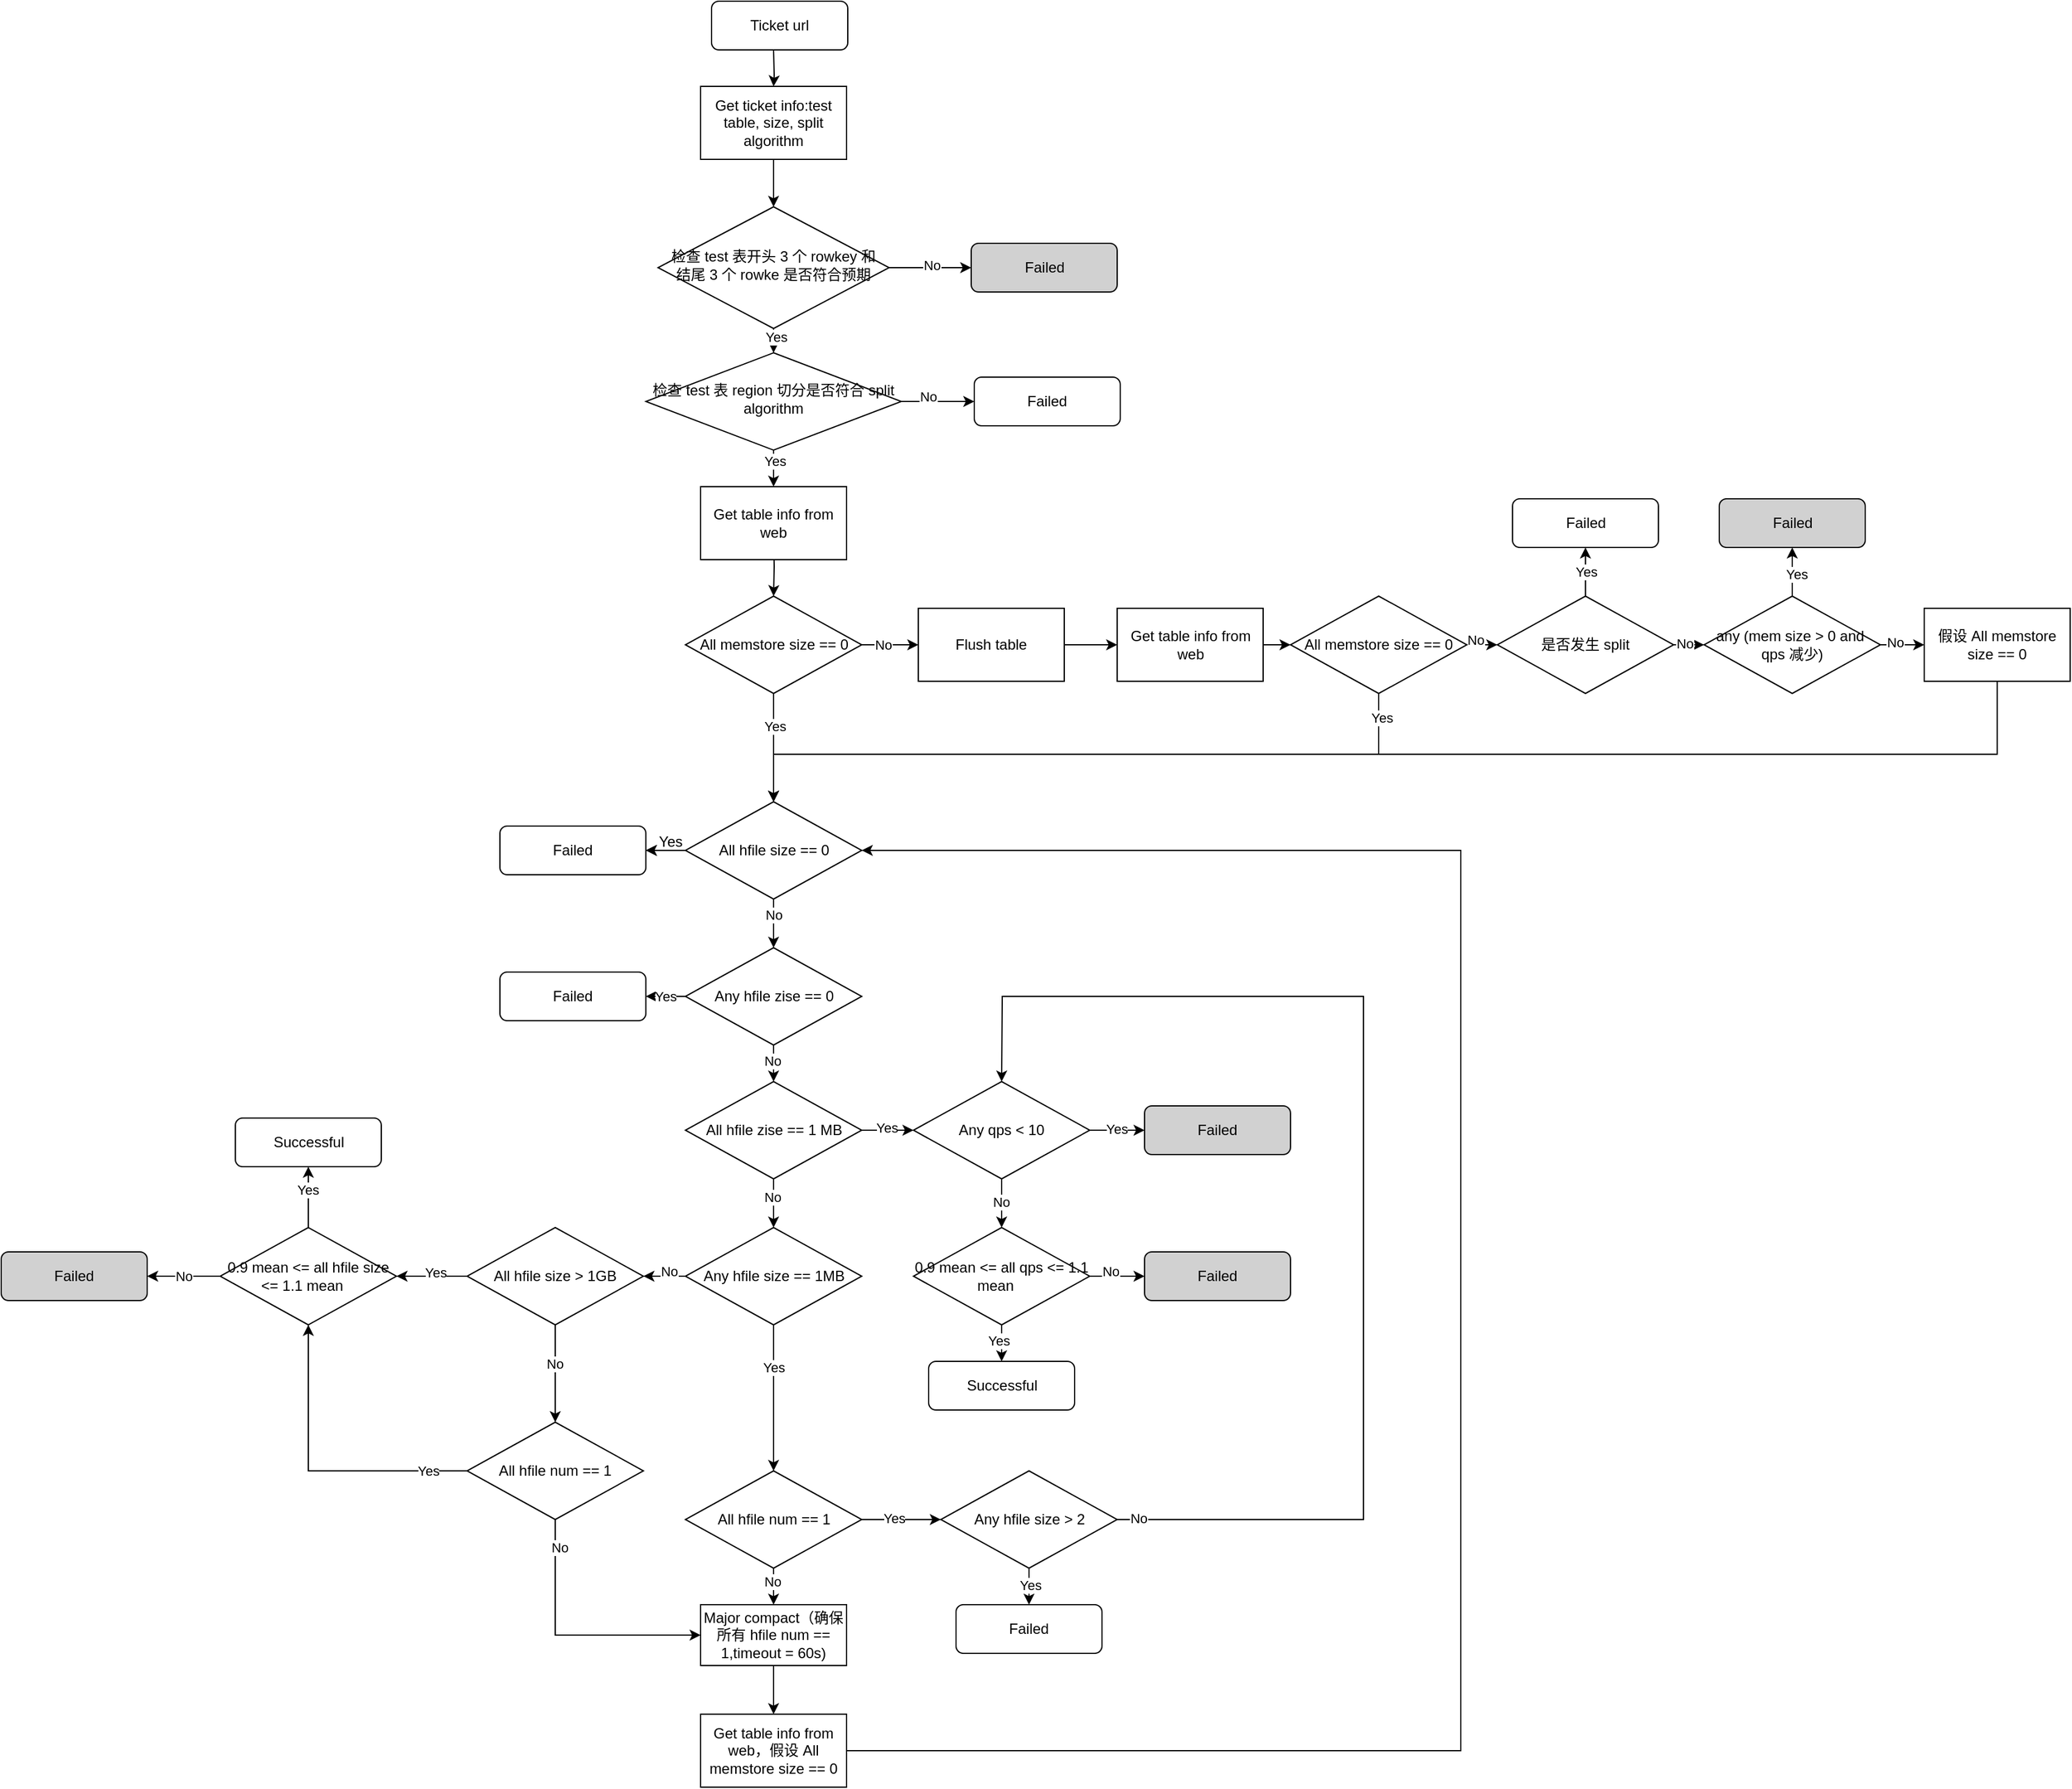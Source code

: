<mxfile version="24.2.1" type="github">
  <diagram id="C5RBs43oDa-KdzZeNtuy" name="Page-1">
    <mxGraphModel dx="2261" dy="820" grid="1" gridSize="10" guides="1" tooltips="1" connect="1" arrows="1" fold="1" page="1" pageScale="1" pageWidth="827" pageHeight="1169" math="0" shadow="0">
      <root>
        <mxCell id="WIyWlLk6GJQsqaUBKTNV-0" />
        <mxCell id="WIyWlLk6GJQsqaUBKTNV-1" parent="WIyWlLk6GJQsqaUBKTNV-0" />
        <mxCell id="_a7eJS6Mzry5bON17dkB-85" value="" style="edgeStyle=orthogonalEdgeStyle;rounded=0;orthogonalLoop=1;jettySize=auto;html=1;" parent="WIyWlLk6GJQsqaUBKTNV-1" target="_a7eJS6Mzry5bON17dkB-78" edge="1">
          <mxGeometry relative="1" as="geometry">
            <mxPoint x="235" y="41" as="sourcePoint" />
          </mxGeometry>
        </mxCell>
        <mxCell id="WIyWlLk6GJQsqaUBKTNV-3" value="Ticket url" style="rounded=1;whiteSpace=wrap;html=1;fontSize=12;glass=0;strokeWidth=1;shadow=0;" parent="WIyWlLk6GJQsqaUBKTNV-1" vertex="1">
          <mxGeometry x="184" y="1" width="112" height="40" as="geometry" />
        </mxCell>
        <mxCell id="_a7eJS6Mzry5bON17dkB-87" value="" style="edgeStyle=orthogonalEdgeStyle;rounded=0;orthogonalLoop=1;jettySize=auto;html=1;" parent="WIyWlLk6GJQsqaUBKTNV-1" source="WIyWlLk6GJQsqaUBKTNV-6" target="WIyWlLk6GJQsqaUBKTNV-7" edge="1">
          <mxGeometry relative="1" as="geometry" />
        </mxCell>
        <mxCell id="_a7eJS6Mzry5bON17dkB-88" value="No" style="edgeLabel;html=1;align=center;verticalAlign=middle;resizable=0;points=[];" parent="_a7eJS6Mzry5bON17dkB-87" vertex="1" connectable="0">
          <mxGeometry x="0.037" y="2" relative="1" as="geometry">
            <mxPoint as="offset" />
          </mxGeometry>
        </mxCell>
        <mxCell id="_a7eJS6Mzry5bON17dkB-92" value="" style="edgeStyle=orthogonalEdgeStyle;rounded=0;orthogonalLoop=1;jettySize=auto;html=1;" parent="WIyWlLk6GJQsqaUBKTNV-1" source="WIyWlLk6GJQsqaUBKTNV-6" target="WIyWlLk6GJQsqaUBKTNV-10" edge="1">
          <mxGeometry relative="1" as="geometry" />
        </mxCell>
        <mxCell id="_a7eJS6Mzry5bON17dkB-93" value="Yes" style="edgeLabel;html=1;align=center;verticalAlign=middle;resizable=0;points=[];" parent="_a7eJS6Mzry5bON17dkB-92" vertex="1" connectable="0">
          <mxGeometry x="0.55" y="2" relative="1" as="geometry">
            <mxPoint as="offset" />
          </mxGeometry>
        </mxCell>
        <mxCell id="WIyWlLk6GJQsqaUBKTNV-6" value="检查 test 表开头 3 个 rowkey 和结尾 3 个 rowke 是否符合预期" style="rhombus;whiteSpace=wrap;html=1;shadow=0;fontFamily=Helvetica;fontSize=12;align=center;strokeWidth=1;spacing=6;spacingTop=-4;" parent="WIyWlLk6GJQsqaUBKTNV-1" vertex="1">
          <mxGeometry x="140" y="170" width="190" height="100" as="geometry" />
        </mxCell>
        <mxCell id="WIyWlLk6GJQsqaUBKTNV-7" value="Failed" style="rounded=1;whiteSpace=wrap;html=1;fontSize=12;glass=0;strokeWidth=1;shadow=0;fillColor=#D1D1D1;" parent="WIyWlLk6GJQsqaUBKTNV-1" vertex="1">
          <mxGeometry x="397.5" y="200" width="120" height="40" as="geometry" />
        </mxCell>
        <mxCell id="_a7eJS6Mzry5bON17dkB-82" value="" style="edgeStyle=orthogonalEdgeStyle;rounded=0;orthogonalLoop=1;jettySize=auto;html=1;" parent="WIyWlLk6GJQsqaUBKTNV-1" source="WIyWlLk6GJQsqaUBKTNV-10" target="_a7eJS6Mzry5bON17dkB-79" edge="1">
          <mxGeometry relative="1" as="geometry" />
        </mxCell>
        <mxCell id="_a7eJS6Mzry5bON17dkB-83" value="Yes" style="edgeLabel;html=1;align=center;verticalAlign=middle;resizable=0;points=[];" parent="_a7eJS6Mzry5bON17dkB-82" vertex="1" connectable="0">
          <mxGeometry x="-0.66" y="1" relative="1" as="geometry">
            <mxPoint as="offset" />
          </mxGeometry>
        </mxCell>
        <mxCell id="_a7eJS6Mzry5bON17dkB-89" value="" style="edgeStyle=orthogonalEdgeStyle;rounded=0;orthogonalLoop=1;jettySize=auto;html=1;" parent="WIyWlLk6GJQsqaUBKTNV-1" source="WIyWlLk6GJQsqaUBKTNV-10" target="WIyWlLk6GJQsqaUBKTNV-12" edge="1">
          <mxGeometry relative="1" as="geometry" />
        </mxCell>
        <mxCell id="_a7eJS6Mzry5bON17dkB-90" value="No" style="edgeLabel;html=1;align=center;verticalAlign=middle;resizable=0;points=[];" parent="_a7eJS6Mzry5bON17dkB-89" vertex="1" connectable="0">
          <mxGeometry x="-0.32" y="4" relative="1" as="geometry">
            <mxPoint x="1" as="offset" />
          </mxGeometry>
        </mxCell>
        <mxCell id="WIyWlLk6GJQsqaUBKTNV-10" value="检查 test 表 region 切分是否符合 split algorithm" style="rhombus;whiteSpace=wrap;html=1;shadow=0;fontFamily=Helvetica;fontSize=12;align=center;strokeWidth=1;spacing=6;spacingTop=-4;" parent="WIyWlLk6GJQsqaUBKTNV-1" vertex="1">
          <mxGeometry x="130" y="290" width="210" height="80" as="geometry" />
        </mxCell>
        <mxCell id="_a7eJS6Mzry5bON17dkB-4" value="" style="edgeStyle=orthogonalEdgeStyle;rounded=0;orthogonalLoop=1;jettySize=auto;html=1;" parent="WIyWlLk6GJQsqaUBKTNV-1" target="_a7eJS6Mzry5bON17dkB-3" edge="1">
          <mxGeometry relative="1" as="geometry">
            <mxPoint x="235" y="440" as="sourcePoint" />
          </mxGeometry>
        </mxCell>
        <mxCell id="WIyWlLk6GJQsqaUBKTNV-12" value="Failed" style="rounded=1;whiteSpace=wrap;html=1;fontSize=12;glass=0;strokeWidth=1;shadow=0;" parent="WIyWlLk6GJQsqaUBKTNV-1" vertex="1">
          <mxGeometry x="400" y="310" width="120" height="40" as="geometry" />
        </mxCell>
        <mxCell id="_a7eJS6Mzry5bON17dkB-12" style="edgeStyle=orthogonalEdgeStyle;rounded=0;orthogonalLoop=1;jettySize=auto;html=1;exitX=0.5;exitY=1;exitDx=0;exitDy=0;entryX=0.5;entryY=0;entryDx=0;entryDy=0;" parent="WIyWlLk6GJQsqaUBKTNV-1" source="_a7eJS6Mzry5bON17dkB-3" target="_a7eJS6Mzry5bON17dkB-7" edge="1">
          <mxGeometry relative="1" as="geometry" />
        </mxCell>
        <mxCell id="_a7eJS6Mzry5bON17dkB-13" value="Yes" style="edgeLabel;html=1;align=center;verticalAlign=middle;resizable=0;points=[];" parent="_a7eJS6Mzry5bON17dkB-12" vertex="1" connectable="0">
          <mxGeometry x="-0.4" y="1" relative="1" as="geometry">
            <mxPoint as="offset" />
          </mxGeometry>
        </mxCell>
        <mxCell id="_a7eJS6Mzry5bON17dkB-124" value="" style="edgeStyle=orthogonalEdgeStyle;rounded=0;orthogonalLoop=1;jettySize=auto;html=1;" parent="WIyWlLk6GJQsqaUBKTNV-1" source="_a7eJS6Mzry5bON17dkB-3" target="_a7eJS6Mzry5bON17dkB-123" edge="1">
          <mxGeometry relative="1" as="geometry" />
        </mxCell>
        <mxCell id="_a7eJS6Mzry5bON17dkB-130" value="No" style="edgeLabel;html=1;align=center;verticalAlign=middle;resizable=0;points=[];" parent="_a7eJS6Mzry5bON17dkB-124" vertex="1" connectable="0">
          <mxGeometry x="-0.269" relative="1" as="geometry">
            <mxPoint as="offset" />
          </mxGeometry>
        </mxCell>
        <mxCell id="_a7eJS6Mzry5bON17dkB-3" value="All memstore size == 0" style="rhombus;whiteSpace=wrap;html=1;" parent="WIyWlLk6GJQsqaUBKTNV-1" vertex="1">
          <mxGeometry x="162.5" y="490" width="145" height="80" as="geometry" />
        </mxCell>
        <mxCell id="_a7eJS6Mzry5bON17dkB-17" value="" style="edgeStyle=orthogonalEdgeStyle;rounded=0;orthogonalLoop=1;jettySize=auto;html=1;" parent="WIyWlLk6GJQsqaUBKTNV-1" source="_a7eJS6Mzry5bON17dkB-7" target="_a7eJS6Mzry5bON17dkB-15" edge="1">
          <mxGeometry relative="1" as="geometry" />
        </mxCell>
        <mxCell id="_a7eJS6Mzry5bON17dkB-18" value="" style="edgeStyle=orthogonalEdgeStyle;rounded=0;orthogonalLoop=1;jettySize=auto;html=1;" parent="WIyWlLk6GJQsqaUBKTNV-1" source="_a7eJS6Mzry5bON17dkB-7" target="_a7eJS6Mzry5bON17dkB-15" edge="1">
          <mxGeometry relative="1" as="geometry" />
        </mxCell>
        <mxCell id="_a7eJS6Mzry5bON17dkB-21" value="" style="edgeStyle=orthogonalEdgeStyle;rounded=0;orthogonalLoop=1;jettySize=auto;html=1;" parent="WIyWlLk6GJQsqaUBKTNV-1" source="_a7eJS6Mzry5bON17dkB-7" target="_a7eJS6Mzry5bON17dkB-20" edge="1">
          <mxGeometry relative="1" as="geometry" />
        </mxCell>
        <mxCell id="_a7eJS6Mzry5bON17dkB-22" value="No" style="edgeLabel;html=1;align=center;verticalAlign=middle;resizable=0;points=[];" parent="_a7eJS6Mzry5bON17dkB-21" vertex="1" connectable="0">
          <mxGeometry x="-0.35" relative="1" as="geometry">
            <mxPoint as="offset" />
          </mxGeometry>
        </mxCell>
        <mxCell id="_a7eJS6Mzry5bON17dkB-7" value="All hfile size == 0" style="rhombus;whiteSpace=wrap;html=1;" parent="WIyWlLk6GJQsqaUBKTNV-1" vertex="1">
          <mxGeometry x="162.5" y="659" width="145" height="80" as="geometry" />
        </mxCell>
        <mxCell id="_a7eJS6Mzry5bON17dkB-15" value="Failed" style="rounded=1;whiteSpace=wrap;html=1;fontSize=12;glass=0;strokeWidth=1;shadow=0;" parent="WIyWlLk6GJQsqaUBKTNV-1" vertex="1">
          <mxGeometry x="10" y="679" width="120" height="40" as="geometry" />
        </mxCell>
        <mxCell id="_a7eJS6Mzry5bON17dkB-19" value="Yes" style="text;html=1;align=center;verticalAlign=middle;resizable=0;points=[];autosize=1;strokeColor=none;fillColor=none;" parent="WIyWlLk6GJQsqaUBKTNV-1" vertex="1">
          <mxGeometry x="130" y="677" width="40" height="30" as="geometry" />
        </mxCell>
        <mxCell id="_a7eJS6Mzry5bON17dkB-24" value="" style="edgeStyle=orthogonalEdgeStyle;rounded=0;orthogonalLoop=1;jettySize=auto;html=1;" parent="WIyWlLk6GJQsqaUBKTNV-1" source="_a7eJS6Mzry5bON17dkB-20" target="_a7eJS6Mzry5bON17dkB-23" edge="1">
          <mxGeometry relative="1" as="geometry" />
        </mxCell>
        <mxCell id="_a7eJS6Mzry5bON17dkB-25" value="Yes" style="edgeLabel;html=1;align=center;verticalAlign=middle;resizable=0;points=[];" parent="_a7eJS6Mzry5bON17dkB-24" vertex="1" connectable="0">
          <mxGeometry x="0.326" relative="1" as="geometry">
            <mxPoint as="offset" />
          </mxGeometry>
        </mxCell>
        <mxCell id="_a7eJS6Mzry5bON17dkB-27" value="" style="edgeStyle=orthogonalEdgeStyle;rounded=0;orthogonalLoop=1;jettySize=auto;html=1;" parent="WIyWlLk6GJQsqaUBKTNV-1" source="_a7eJS6Mzry5bON17dkB-20" target="_a7eJS6Mzry5bON17dkB-26" edge="1">
          <mxGeometry relative="1" as="geometry" />
        </mxCell>
        <mxCell id="_a7eJS6Mzry5bON17dkB-28" value="No" style="edgeLabel;html=1;align=center;verticalAlign=middle;resizable=0;points=[];" parent="_a7eJS6Mzry5bON17dkB-27" vertex="1" connectable="0">
          <mxGeometry x="0.32" y="-1" relative="1" as="geometry">
            <mxPoint as="offset" />
          </mxGeometry>
        </mxCell>
        <mxCell id="_a7eJS6Mzry5bON17dkB-20" value="Any hfile zise == 0" style="rhombus;whiteSpace=wrap;html=1;" parent="WIyWlLk6GJQsqaUBKTNV-1" vertex="1">
          <mxGeometry x="162.5" y="779" width="145" height="80" as="geometry" />
        </mxCell>
        <mxCell id="_a7eJS6Mzry5bON17dkB-23" value="Failed" style="rounded=1;whiteSpace=wrap;html=1;fontSize=12;glass=0;strokeWidth=1;shadow=0;" parent="WIyWlLk6GJQsqaUBKTNV-1" vertex="1">
          <mxGeometry x="10" y="799" width="120" height="40" as="geometry" />
        </mxCell>
        <mxCell id="_a7eJS6Mzry5bON17dkB-31" value="" style="edgeStyle=orthogonalEdgeStyle;rounded=0;orthogonalLoop=1;jettySize=auto;html=1;" parent="WIyWlLk6GJQsqaUBKTNV-1" source="_a7eJS6Mzry5bON17dkB-26" target="_a7eJS6Mzry5bON17dkB-30" edge="1">
          <mxGeometry relative="1" as="geometry" />
        </mxCell>
        <mxCell id="_a7eJS6Mzry5bON17dkB-32" value="Yes" style="edgeLabel;html=1;align=center;verticalAlign=middle;resizable=0;points=[];" parent="_a7eJS6Mzry5bON17dkB-31" vertex="1" connectable="0">
          <mxGeometry x="-0.082" y="2" relative="1" as="geometry">
            <mxPoint x="1" as="offset" />
          </mxGeometry>
        </mxCell>
        <mxCell id="_a7eJS6Mzry5bON17dkB-49" value="" style="edgeStyle=orthogonalEdgeStyle;rounded=0;orthogonalLoop=1;jettySize=auto;html=1;" parent="WIyWlLk6GJQsqaUBKTNV-1" source="_a7eJS6Mzry5bON17dkB-26" target="_a7eJS6Mzry5bON17dkB-29" edge="1">
          <mxGeometry relative="1" as="geometry" />
        </mxCell>
        <mxCell id="_a7eJS6Mzry5bON17dkB-50" value="No" style="edgeLabel;html=1;align=center;verticalAlign=middle;resizable=0;points=[];" parent="_a7eJS6Mzry5bON17dkB-49" vertex="1" connectable="0">
          <mxGeometry x="-0.25" y="-1" relative="1" as="geometry">
            <mxPoint as="offset" />
          </mxGeometry>
        </mxCell>
        <mxCell id="_a7eJS6Mzry5bON17dkB-26" value="All hfile zise == 1 MB" style="rhombus;whiteSpace=wrap;html=1;" parent="WIyWlLk6GJQsqaUBKTNV-1" vertex="1">
          <mxGeometry x="162.5" y="889" width="145" height="80" as="geometry" />
        </mxCell>
        <mxCell id="_a7eJS6Mzry5bON17dkB-52" value="" style="edgeStyle=orthogonalEdgeStyle;rounded=0;orthogonalLoop=1;jettySize=auto;html=1;" parent="WIyWlLk6GJQsqaUBKTNV-1" source="_a7eJS6Mzry5bON17dkB-29" target="_a7eJS6Mzry5bON17dkB-51" edge="1">
          <mxGeometry relative="1" as="geometry" />
        </mxCell>
        <mxCell id="_a7eJS6Mzry5bON17dkB-75" value="Yes" style="edgeLabel;html=1;align=center;verticalAlign=middle;resizable=0;points=[];" parent="_a7eJS6Mzry5bON17dkB-52" vertex="1" connectable="0">
          <mxGeometry x="-0.442" relative="1" as="geometry">
            <mxPoint y="1" as="offset" />
          </mxGeometry>
        </mxCell>
        <mxCell id="_a7eJS6Mzry5bON17dkB-102" value="" style="edgeStyle=orthogonalEdgeStyle;rounded=0;orthogonalLoop=1;jettySize=auto;html=1;" parent="WIyWlLk6GJQsqaUBKTNV-1" source="_a7eJS6Mzry5bON17dkB-29" target="_a7eJS6Mzry5bON17dkB-101" edge="1">
          <mxGeometry relative="1" as="geometry" />
        </mxCell>
        <mxCell id="_a7eJS6Mzry5bON17dkB-104" value="No" style="edgeLabel;html=1;align=center;verticalAlign=middle;resizable=0;points=[];" parent="_a7eJS6Mzry5bON17dkB-102" vertex="1" connectable="0">
          <mxGeometry x="0.121" y="-4" relative="1" as="geometry">
            <mxPoint x="1" as="offset" />
          </mxGeometry>
        </mxCell>
        <mxCell id="_a7eJS6Mzry5bON17dkB-29" value="Any hfile size == 1MB" style="rhombus;whiteSpace=wrap;html=1;" parent="WIyWlLk6GJQsqaUBKTNV-1" vertex="1">
          <mxGeometry x="162.5" y="1009" width="145" height="80" as="geometry" />
        </mxCell>
        <mxCell id="_a7eJS6Mzry5bON17dkB-34" value="" style="edgeStyle=orthogonalEdgeStyle;rounded=0;orthogonalLoop=1;jettySize=auto;html=1;" parent="WIyWlLk6GJQsqaUBKTNV-1" source="_a7eJS6Mzry5bON17dkB-30" target="_a7eJS6Mzry5bON17dkB-33" edge="1">
          <mxGeometry relative="1" as="geometry" />
        </mxCell>
        <mxCell id="_a7eJS6Mzry5bON17dkB-36" value="Yes" style="edgeLabel;html=1;align=center;verticalAlign=middle;resizable=0;points=[];" parent="_a7eJS6Mzry5bON17dkB-34" vertex="1" connectable="0">
          <mxGeometry x="-0.022" y="1" relative="1" as="geometry">
            <mxPoint as="offset" />
          </mxGeometry>
        </mxCell>
        <mxCell id="_a7eJS6Mzry5bON17dkB-40" value="" style="edgeStyle=orthogonalEdgeStyle;rounded=0;orthogonalLoop=1;jettySize=auto;html=1;" parent="WIyWlLk6GJQsqaUBKTNV-1" source="_a7eJS6Mzry5bON17dkB-30" target="_a7eJS6Mzry5bON17dkB-37" edge="1">
          <mxGeometry relative="1" as="geometry" />
        </mxCell>
        <mxCell id="_a7eJS6Mzry5bON17dkB-42" value="No" style="edgeLabel;html=1;align=center;verticalAlign=middle;resizable=0;points=[];" parent="_a7eJS6Mzry5bON17dkB-40" vertex="1" connectable="0">
          <mxGeometry x="-0.075" y="-1" relative="1" as="geometry">
            <mxPoint as="offset" />
          </mxGeometry>
        </mxCell>
        <mxCell id="_a7eJS6Mzry5bON17dkB-30" value="Any qps &amp;lt; 10" style="rhombus;whiteSpace=wrap;html=1;" parent="WIyWlLk6GJQsqaUBKTNV-1" vertex="1">
          <mxGeometry x="350" y="889" width="145" height="80" as="geometry" />
        </mxCell>
        <mxCell id="_a7eJS6Mzry5bON17dkB-33" value="Failed" style="rounded=1;whiteSpace=wrap;html=1;fontSize=12;glass=0;strokeWidth=1;shadow=0;fillColor=#D1D1D1;" parent="WIyWlLk6GJQsqaUBKTNV-1" vertex="1">
          <mxGeometry x="540" y="909" width="120" height="40" as="geometry" />
        </mxCell>
        <mxCell id="_a7eJS6Mzry5bON17dkB-44" value="" style="edgeStyle=orthogonalEdgeStyle;rounded=0;orthogonalLoop=1;jettySize=auto;html=1;" parent="WIyWlLk6GJQsqaUBKTNV-1" source="_a7eJS6Mzry5bON17dkB-37" target="_a7eJS6Mzry5bON17dkB-43" edge="1">
          <mxGeometry relative="1" as="geometry" />
        </mxCell>
        <mxCell id="_a7eJS6Mzry5bON17dkB-45" value="No" style="edgeLabel;html=1;align=center;verticalAlign=middle;resizable=0;points=[];" parent="_a7eJS6Mzry5bON17dkB-44" vertex="1" connectable="0">
          <mxGeometry x="-0.244" y="5" relative="1" as="geometry">
            <mxPoint y="1" as="offset" />
          </mxGeometry>
        </mxCell>
        <mxCell id="_a7eJS6Mzry5bON17dkB-47" value="" style="edgeStyle=orthogonalEdgeStyle;rounded=0;orthogonalLoop=1;jettySize=auto;html=1;" parent="WIyWlLk6GJQsqaUBKTNV-1" source="_a7eJS6Mzry5bON17dkB-37" target="_a7eJS6Mzry5bON17dkB-46" edge="1">
          <mxGeometry relative="1" as="geometry" />
        </mxCell>
        <mxCell id="_a7eJS6Mzry5bON17dkB-48" value="Yes" style="edgeLabel;html=1;align=center;verticalAlign=middle;resizable=0;points=[];" parent="_a7eJS6Mzry5bON17dkB-47" vertex="1" connectable="0">
          <mxGeometry x="0.3" y="-3" relative="1" as="geometry">
            <mxPoint as="offset" />
          </mxGeometry>
        </mxCell>
        <mxCell id="_a7eJS6Mzry5bON17dkB-37" value="0.9 mean &amp;lt;= all qps &amp;lt;= 1.1 mean&amp;nbsp; &amp;nbsp;" style="rhombus;whiteSpace=wrap;html=1;" parent="WIyWlLk6GJQsqaUBKTNV-1" vertex="1">
          <mxGeometry x="350" y="1009" width="145" height="80" as="geometry" />
        </mxCell>
        <mxCell id="_a7eJS6Mzry5bON17dkB-43" value="Failed" style="rounded=1;whiteSpace=wrap;html=1;fontSize=12;glass=0;strokeWidth=1;shadow=0;fillColor=#D1D1D1;" parent="WIyWlLk6GJQsqaUBKTNV-1" vertex="1">
          <mxGeometry x="540" y="1029" width="120" height="40" as="geometry" />
        </mxCell>
        <mxCell id="_a7eJS6Mzry5bON17dkB-46" value="Successful" style="rounded=1;whiteSpace=wrap;html=1;fontSize=12;glass=0;strokeWidth=1;shadow=0;" parent="WIyWlLk6GJQsqaUBKTNV-1" vertex="1">
          <mxGeometry x="362.5" y="1119" width="120" height="40" as="geometry" />
        </mxCell>
        <mxCell id="_a7eJS6Mzry5bON17dkB-71" value="" style="edgeStyle=orthogonalEdgeStyle;rounded=0;orthogonalLoop=1;jettySize=auto;html=1;" parent="WIyWlLk6GJQsqaUBKTNV-1" source="_a7eJS6Mzry5bON17dkB-51" target="_a7eJS6Mzry5bON17dkB-53" edge="1">
          <mxGeometry relative="1" as="geometry" />
        </mxCell>
        <mxCell id="_a7eJS6Mzry5bON17dkB-72" value="Yes" style="edgeLabel;html=1;align=center;verticalAlign=middle;resizable=0;points=[];" parent="_a7eJS6Mzry5bON17dkB-71" vertex="1" connectable="0">
          <mxGeometry x="-0.185" y="2" relative="1" as="geometry">
            <mxPoint y="1" as="offset" />
          </mxGeometry>
        </mxCell>
        <mxCell id="_a7eJS6Mzry5bON17dkB-96" value="" style="edgeStyle=orthogonalEdgeStyle;rounded=0;orthogonalLoop=1;jettySize=auto;html=1;" parent="WIyWlLk6GJQsqaUBKTNV-1" source="_a7eJS6Mzry5bON17dkB-51" target="_a7eJS6Mzry5bON17dkB-95" edge="1">
          <mxGeometry relative="1" as="geometry" />
        </mxCell>
        <mxCell id="_a7eJS6Mzry5bON17dkB-105" value="No" style="edgeLabel;html=1;align=center;verticalAlign=middle;resizable=0;points=[];" parent="_a7eJS6Mzry5bON17dkB-96" vertex="1" connectable="0">
          <mxGeometry x="0.22" y="-1" relative="1" as="geometry">
            <mxPoint as="offset" />
          </mxGeometry>
        </mxCell>
        <mxCell id="_a7eJS6Mzry5bON17dkB-51" value="All hfile num == 1" style="rhombus;whiteSpace=wrap;html=1;" parent="WIyWlLk6GJQsqaUBKTNV-1" vertex="1">
          <mxGeometry x="162.5" y="1209" width="145" height="80" as="geometry" />
        </mxCell>
        <mxCell id="_a7eJS6Mzry5bON17dkB-73" value="" style="edgeStyle=orthogonalEdgeStyle;rounded=0;orthogonalLoop=1;jettySize=auto;html=1;" parent="WIyWlLk6GJQsqaUBKTNV-1" source="_a7eJS6Mzry5bON17dkB-53" target="_a7eJS6Mzry5bON17dkB-54" edge="1">
          <mxGeometry relative="1" as="geometry" />
        </mxCell>
        <mxCell id="_a7eJS6Mzry5bON17dkB-74" value="Yes" style="edgeLabel;html=1;align=center;verticalAlign=middle;resizable=0;points=[];" parent="_a7eJS6Mzry5bON17dkB-73" vertex="1" connectable="0">
          <mxGeometry x="0.34" y="1" relative="1" as="geometry">
            <mxPoint as="offset" />
          </mxGeometry>
        </mxCell>
        <mxCell id="_a7eJS6Mzry5bON17dkB-53" value="Any hfile size &amp;gt; 2" style="rhombus;whiteSpace=wrap;html=1;" parent="WIyWlLk6GJQsqaUBKTNV-1" vertex="1">
          <mxGeometry x="372.5" y="1209" width="145" height="80" as="geometry" />
        </mxCell>
        <mxCell id="_a7eJS6Mzry5bON17dkB-54" value="Failed" style="rounded=1;whiteSpace=wrap;html=1;fontSize=12;glass=0;strokeWidth=1;shadow=0;" parent="WIyWlLk6GJQsqaUBKTNV-1" vertex="1">
          <mxGeometry x="385" y="1319" width="120" height="40" as="geometry" />
        </mxCell>
        <mxCell id="_a7eJS6Mzry5bON17dkB-67" value="" style="endArrow=classic;html=1;rounded=0;exitX=1;exitY=0.5;exitDx=0;exitDy=0;entryX=0.5;entryY=0;entryDx=0;entryDy=0;" parent="WIyWlLk6GJQsqaUBKTNV-1" source="_a7eJS6Mzry5bON17dkB-53" target="_a7eJS6Mzry5bON17dkB-30" edge="1">
          <mxGeometry width="50" height="50" relative="1" as="geometry">
            <mxPoint x="390" y="1240" as="sourcePoint" />
            <mxPoint x="430" y="869" as="targetPoint" />
            <Array as="points">
              <mxPoint x="720" y="1249" />
              <mxPoint x="720" y="819" />
              <mxPoint x="423" y="819" />
            </Array>
          </mxGeometry>
        </mxCell>
        <mxCell id="_a7eJS6Mzry5bON17dkB-68" value="No" style="edgeLabel;html=1;align=center;verticalAlign=middle;resizable=0;points=[];" parent="_a7eJS6Mzry5bON17dkB-67" vertex="1" connectable="0">
          <mxGeometry x="-0.966" y="2" relative="1" as="geometry">
            <mxPoint y="1" as="offset" />
          </mxGeometry>
        </mxCell>
        <mxCell id="_a7eJS6Mzry5bON17dkB-91" value="" style="edgeStyle=orthogonalEdgeStyle;rounded=0;orthogonalLoop=1;jettySize=auto;html=1;" parent="WIyWlLk6GJQsqaUBKTNV-1" source="_a7eJS6Mzry5bON17dkB-78" target="WIyWlLk6GJQsqaUBKTNV-6" edge="1">
          <mxGeometry relative="1" as="geometry" />
        </mxCell>
        <mxCell id="_a7eJS6Mzry5bON17dkB-78" value="Get ticket info:test table, size, split algorithm" style="rounded=0;whiteSpace=wrap;html=1;" parent="WIyWlLk6GJQsqaUBKTNV-1" vertex="1">
          <mxGeometry x="175" y="71" width="120" height="60" as="geometry" />
        </mxCell>
        <mxCell id="_a7eJS6Mzry5bON17dkB-79" value="Get table info from web" style="rounded=0;whiteSpace=wrap;html=1;" parent="WIyWlLk6GJQsqaUBKTNV-1" vertex="1">
          <mxGeometry x="175" y="400" width="120" height="60" as="geometry" />
        </mxCell>
        <mxCell id="_a7eJS6Mzry5bON17dkB-99" value="" style="edgeStyle=orthogonalEdgeStyle;rounded=0;orthogonalLoop=1;jettySize=auto;html=1;" parent="WIyWlLk6GJQsqaUBKTNV-1" source="_a7eJS6Mzry5bON17dkB-95" target="_a7eJS6Mzry5bON17dkB-98" edge="1">
          <mxGeometry relative="1" as="geometry" />
        </mxCell>
        <mxCell id="_a7eJS6Mzry5bON17dkB-95" value="Major compact（确保 所有 hfile num == 1,timeout = 60s)" style="rounded=0;whiteSpace=wrap;html=1;" parent="WIyWlLk6GJQsqaUBKTNV-1" vertex="1">
          <mxGeometry x="175" y="1319" width="120" height="50" as="geometry" />
        </mxCell>
        <mxCell id="_a7eJS6Mzry5bON17dkB-100" style="edgeStyle=orthogonalEdgeStyle;rounded=0;orthogonalLoop=1;jettySize=auto;html=1;entryX=1;entryY=0.5;entryDx=0;entryDy=0;" parent="WIyWlLk6GJQsqaUBKTNV-1" source="_a7eJS6Mzry5bON17dkB-98" target="_a7eJS6Mzry5bON17dkB-7" edge="1">
          <mxGeometry relative="1" as="geometry">
            <Array as="points">
              <mxPoint x="800" y="1439" />
              <mxPoint x="800" y="699" />
            </Array>
          </mxGeometry>
        </mxCell>
        <mxCell id="_a7eJS6Mzry5bON17dkB-98" value="Get table info from web，假设 All memstore size == 0" style="rounded=0;whiteSpace=wrap;html=1;" parent="WIyWlLk6GJQsqaUBKTNV-1" vertex="1">
          <mxGeometry x="175" y="1409" width="120" height="60" as="geometry" />
        </mxCell>
        <mxCell id="_a7eJS6Mzry5bON17dkB-107" value="" style="edgeStyle=orthogonalEdgeStyle;rounded=0;orthogonalLoop=1;jettySize=auto;html=1;" parent="WIyWlLk6GJQsqaUBKTNV-1" source="_a7eJS6Mzry5bON17dkB-101" target="_a7eJS6Mzry5bON17dkB-106" edge="1">
          <mxGeometry relative="1" as="geometry" />
        </mxCell>
        <mxCell id="_a7eJS6Mzry5bON17dkB-108" value="Yes" style="edgeLabel;html=1;align=center;verticalAlign=middle;resizable=0;points=[];" parent="_a7eJS6Mzry5bON17dkB-107" vertex="1" connectable="0">
          <mxGeometry x="-0.1" y="-3" relative="1" as="geometry">
            <mxPoint as="offset" />
          </mxGeometry>
        </mxCell>
        <mxCell id="_a7eJS6Mzry5bON17dkB-117" value="" style="edgeStyle=orthogonalEdgeStyle;rounded=0;orthogonalLoop=1;jettySize=auto;html=1;" parent="WIyWlLk6GJQsqaUBKTNV-1" source="_a7eJS6Mzry5bON17dkB-101" target="_a7eJS6Mzry5bON17dkB-116" edge="1">
          <mxGeometry relative="1" as="geometry" />
        </mxCell>
        <mxCell id="_a7eJS6Mzry5bON17dkB-118" value="No" style="edgeLabel;html=1;align=center;verticalAlign=middle;resizable=0;points=[];" parent="_a7eJS6Mzry5bON17dkB-117" vertex="1" connectable="0">
          <mxGeometry x="-0.2" y="-1" relative="1" as="geometry">
            <mxPoint as="offset" />
          </mxGeometry>
        </mxCell>
        <mxCell id="_a7eJS6Mzry5bON17dkB-101" value="All hfile size &amp;gt; 1GB" style="rhombus;whiteSpace=wrap;html=1;" parent="WIyWlLk6GJQsqaUBKTNV-1" vertex="1">
          <mxGeometry x="-17" y="1009" width="145" height="80" as="geometry" />
        </mxCell>
        <mxCell id="_a7eJS6Mzry5bON17dkB-113" value="" style="edgeStyle=orthogonalEdgeStyle;rounded=0;orthogonalLoop=1;jettySize=auto;html=1;" parent="WIyWlLk6GJQsqaUBKTNV-1" source="_a7eJS6Mzry5bON17dkB-106" target="_a7eJS6Mzry5bON17dkB-110" edge="1">
          <mxGeometry relative="1" as="geometry" />
        </mxCell>
        <mxCell id="_a7eJS6Mzry5bON17dkB-115" value="Yes" style="edgeLabel;html=1;align=center;verticalAlign=middle;resizable=0;points=[];" parent="_a7eJS6Mzry5bON17dkB-113" vertex="1" connectable="0">
          <mxGeometry x="0.24" y="1" relative="1" as="geometry">
            <mxPoint as="offset" />
          </mxGeometry>
        </mxCell>
        <mxCell id="_a7eJS6Mzry5bON17dkB-114" value="No" style="edgeStyle=orthogonalEdgeStyle;rounded=0;orthogonalLoop=1;jettySize=auto;html=1;" parent="WIyWlLk6GJQsqaUBKTNV-1" source="_a7eJS6Mzry5bON17dkB-106" target="_a7eJS6Mzry5bON17dkB-112" edge="1">
          <mxGeometry relative="1" as="geometry" />
        </mxCell>
        <mxCell id="_a7eJS6Mzry5bON17dkB-106" value="0.9 mean &amp;lt;= all hfile size &amp;lt;= 1.1 mean&amp;nbsp; &amp;nbsp;" style="rhombus;whiteSpace=wrap;html=1;" parent="WIyWlLk6GJQsqaUBKTNV-1" vertex="1">
          <mxGeometry x="-220" y="1009" width="145" height="80" as="geometry" />
        </mxCell>
        <mxCell id="_a7eJS6Mzry5bON17dkB-110" value="Successful" style="rounded=1;whiteSpace=wrap;html=1;fontSize=12;glass=0;strokeWidth=1;shadow=0;" parent="WIyWlLk6GJQsqaUBKTNV-1" vertex="1">
          <mxGeometry x="-207.5" y="919" width="120" height="40" as="geometry" />
        </mxCell>
        <mxCell id="_a7eJS6Mzry5bON17dkB-112" value="Failed" style="rounded=1;whiteSpace=wrap;html=1;fontSize=12;glass=0;strokeWidth=1;shadow=0;fillColor=#D1D1D1;" parent="WIyWlLk6GJQsqaUBKTNV-1" vertex="1">
          <mxGeometry x="-400" y="1029" width="120" height="40" as="geometry" />
        </mxCell>
        <mxCell id="_a7eJS6Mzry5bON17dkB-119" style="edgeStyle=orthogonalEdgeStyle;rounded=0;orthogonalLoop=1;jettySize=auto;html=1;entryX=0;entryY=0.5;entryDx=0;entryDy=0;" parent="WIyWlLk6GJQsqaUBKTNV-1" source="_a7eJS6Mzry5bON17dkB-116" target="_a7eJS6Mzry5bON17dkB-95" edge="1">
          <mxGeometry relative="1" as="geometry">
            <Array as="points">
              <mxPoint x="56" y="1344" />
            </Array>
          </mxGeometry>
        </mxCell>
        <mxCell id="_a7eJS6Mzry5bON17dkB-120" value="No" style="edgeLabel;html=1;align=center;verticalAlign=middle;resizable=0;points=[];" parent="_a7eJS6Mzry5bON17dkB-119" vertex="1" connectable="0">
          <mxGeometry x="-0.79" y="3" relative="1" as="geometry">
            <mxPoint as="offset" />
          </mxGeometry>
        </mxCell>
        <mxCell id="_a7eJS6Mzry5bON17dkB-121" style="edgeStyle=orthogonalEdgeStyle;rounded=0;orthogonalLoop=1;jettySize=auto;html=1;entryX=0.5;entryY=1;entryDx=0;entryDy=0;" parent="WIyWlLk6GJQsqaUBKTNV-1" source="_a7eJS6Mzry5bON17dkB-116" target="_a7eJS6Mzry5bON17dkB-106" edge="1">
          <mxGeometry relative="1" as="geometry" />
        </mxCell>
        <mxCell id="_a7eJS6Mzry5bON17dkB-122" value="Yes" style="edgeLabel;html=1;align=center;verticalAlign=middle;resizable=0;points=[];" parent="_a7eJS6Mzry5bON17dkB-121" vertex="1" connectable="0">
          <mxGeometry x="-0.745" relative="1" as="geometry">
            <mxPoint as="offset" />
          </mxGeometry>
        </mxCell>
        <mxCell id="_a7eJS6Mzry5bON17dkB-116" value="All hfile num == 1" style="rhombus;whiteSpace=wrap;html=1;" parent="WIyWlLk6GJQsqaUBKTNV-1" vertex="1">
          <mxGeometry x="-17" y="1169" width="145" height="80" as="geometry" />
        </mxCell>
        <mxCell id="_a7eJS6Mzry5bON17dkB-126" value="" style="edgeStyle=orthogonalEdgeStyle;rounded=0;orthogonalLoop=1;jettySize=auto;html=1;" parent="WIyWlLk6GJQsqaUBKTNV-1" source="_a7eJS6Mzry5bON17dkB-123" target="_a7eJS6Mzry5bON17dkB-125" edge="1">
          <mxGeometry relative="1" as="geometry" />
        </mxCell>
        <mxCell id="_a7eJS6Mzry5bON17dkB-123" value="Flush table" style="rounded=0;whiteSpace=wrap;html=1;" parent="WIyWlLk6GJQsqaUBKTNV-1" vertex="1">
          <mxGeometry x="354" y="500" width="120" height="60" as="geometry" />
        </mxCell>
        <mxCell id="_a7eJS6Mzry5bON17dkB-128" value="" style="edgeStyle=orthogonalEdgeStyle;rounded=0;orthogonalLoop=1;jettySize=auto;html=1;" parent="WIyWlLk6GJQsqaUBKTNV-1" source="_a7eJS6Mzry5bON17dkB-125" target="_a7eJS6Mzry5bON17dkB-127" edge="1">
          <mxGeometry relative="1" as="geometry" />
        </mxCell>
        <mxCell id="_a7eJS6Mzry5bON17dkB-125" value="Get table info from web" style="rounded=0;whiteSpace=wrap;html=1;" parent="WIyWlLk6GJQsqaUBKTNV-1" vertex="1">
          <mxGeometry x="517.5" y="500" width="120" height="60" as="geometry" />
        </mxCell>
        <mxCell id="_a7eJS6Mzry5bON17dkB-131" style="edgeStyle=orthogonalEdgeStyle;rounded=0;orthogonalLoop=1;jettySize=auto;html=1;entryX=0.5;entryY=0;entryDx=0;entryDy=0;" parent="WIyWlLk6GJQsqaUBKTNV-1" source="_a7eJS6Mzry5bON17dkB-127" target="_a7eJS6Mzry5bON17dkB-7" edge="1">
          <mxGeometry relative="1" as="geometry">
            <Array as="points">
              <mxPoint x="733" y="620" />
              <mxPoint x="235" y="620" />
            </Array>
          </mxGeometry>
        </mxCell>
        <mxCell id="_a7eJS6Mzry5bON17dkB-135" value="Yes" style="edgeLabel;html=1;align=center;verticalAlign=middle;resizable=0;points=[];" parent="_a7eJS6Mzry5bON17dkB-131" vertex="1" connectable="0">
          <mxGeometry x="-0.933" y="2" relative="1" as="geometry">
            <mxPoint as="offset" />
          </mxGeometry>
        </mxCell>
        <mxCell id="_a7eJS6Mzry5bON17dkB-142" value="" style="edgeStyle=orthogonalEdgeStyle;rounded=0;orthogonalLoop=1;jettySize=auto;html=1;" parent="WIyWlLk6GJQsqaUBKTNV-1" source="_a7eJS6Mzry5bON17dkB-127" target="_a7eJS6Mzry5bON17dkB-136" edge="1">
          <mxGeometry relative="1" as="geometry" />
        </mxCell>
        <mxCell id="_a7eJS6Mzry5bON17dkB-143" value="No" style="edgeLabel;html=1;align=center;verticalAlign=middle;resizable=0;points=[];" parent="_a7eJS6Mzry5bON17dkB-142" vertex="1" connectable="0">
          <mxGeometry x="0.291" y="5" relative="1" as="geometry">
            <mxPoint x="1" y="1" as="offset" />
          </mxGeometry>
        </mxCell>
        <mxCell id="_a7eJS6Mzry5bON17dkB-127" value="All memstore size == 0" style="rhombus;whiteSpace=wrap;html=1;" parent="WIyWlLk6GJQsqaUBKTNV-1" vertex="1">
          <mxGeometry x="660" y="490" width="145" height="80" as="geometry" />
        </mxCell>
        <mxCell id="_a7eJS6Mzry5bON17dkB-151" style="edgeStyle=orthogonalEdgeStyle;rounded=0;orthogonalLoop=1;jettySize=auto;html=1;entryX=0.5;entryY=0;entryDx=0;entryDy=0;" parent="WIyWlLk6GJQsqaUBKTNV-1" source="_a7eJS6Mzry5bON17dkB-133" target="_a7eJS6Mzry5bON17dkB-7" edge="1">
          <mxGeometry relative="1" as="geometry">
            <Array as="points">
              <mxPoint x="1241" y="620" />
              <mxPoint x="235" y="620" />
            </Array>
          </mxGeometry>
        </mxCell>
        <mxCell id="_a7eJS6Mzry5bON17dkB-133" value="假设 All memstore size == 0" style="rounded=0;whiteSpace=wrap;html=1;" parent="WIyWlLk6GJQsqaUBKTNV-1" vertex="1">
          <mxGeometry x="1181" y="500" width="120" height="60" as="geometry" />
        </mxCell>
        <mxCell id="_a7eJS6Mzry5bON17dkB-139" value="Yes" style="edgeStyle=orthogonalEdgeStyle;rounded=0;orthogonalLoop=1;jettySize=auto;html=1;" parent="WIyWlLk6GJQsqaUBKTNV-1" source="_a7eJS6Mzry5bON17dkB-136" target="_a7eJS6Mzry5bON17dkB-138" edge="1">
          <mxGeometry relative="1" as="geometry" />
        </mxCell>
        <mxCell id="_a7eJS6Mzry5bON17dkB-141" value="" style="edgeStyle=orthogonalEdgeStyle;rounded=0;orthogonalLoop=1;jettySize=auto;html=1;" parent="WIyWlLk6GJQsqaUBKTNV-1" source="_a7eJS6Mzry5bON17dkB-136" target="_a7eJS6Mzry5bON17dkB-140" edge="1">
          <mxGeometry relative="1" as="geometry" />
        </mxCell>
        <mxCell id="_a7eJS6Mzry5bON17dkB-147" value="No" style="edgeLabel;html=1;align=center;verticalAlign=middle;resizable=0;points=[];" parent="_a7eJS6Mzry5bON17dkB-141" vertex="1" connectable="0">
          <mxGeometry x="0.364" y="1" relative="1" as="geometry">
            <mxPoint x="1" as="offset" />
          </mxGeometry>
        </mxCell>
        <mxCell id="_a7eJS6Mzry5bON17dkB-136" value="是否发生 split" style="rhombus;whiteSpace=wrap;html=1;" parent="WIyWlLk6GJQsqaUBKTNV-1" vertex="1">
          <mxGeometry x="830" y="490" width="145" height="80" as="geometry" />
        </mxCell>
        <mxCell id="_a7eJS6Mzry5bON17dkB-138" value="Failed" style="rounded=1;whiteSpace=wrap;html=1;fontSize=12;glass=0;strokeWidth=1;shadow=0;" parent="WIyWlLk6GJQsqaUBKTNV-1" vertex="1">
          <mxGeometry x="842.5" y="410" width="120" height="40" as="geometry" />
        </mxCell>
        <mxCell id="_a7eJS6Mzry5bON17dkB-146" value="" style="edgeStyle=orthogonalEdgeStyle;rounded=0;orthogonalLoop=1;jettySize=auto;html=1;" parent="WIyWlLk6GJQsqaUBKTNV-1" source="_a7eJS6Mzry5bON17dkB-140" target="_a7eJS6Mzry5bON17dkB-145" edge="1">
          <mxGeometry relative="1" as="geometry" />
        </mxCell>
        <mxCell id="_a7eJS6Mzry5bON17dkB-149" value="Yes" style="edgeLabel;html=1;align=center;verticalAlign=middle;resizable=0;points=[];" parent="_a7eJS6Mzry5bON17dkB-146" vertex="1" connectable="0">
          <mxGeometry x="-0.1" y="-2" relative="1" as="geometry">
            <mxPoint x="1" as="offset" />
          </mxGeometry>
        </mxCell>
        <mxCell id="_a7eJS6Mzry5bON17dkB-148" value="" style="edgeStyle=orthogonalEdgeStyle;rounded=0;orthogonalLoop=1;jettySize=auto;html=1;" parent="WIyWlLk6GJQsqaUBKTNV-1" source="_a7eJS6Mzry5bON17dkB-140" target="_a7eJS6Mzry5bON17dkB-133" edge="1">
          <mxGeometry relative="1" as="geometry" />
        </mxCell>
        <mxCell id="_a7eJS6Mzry5bON17dkB-150" value="No" style="edgeLabel;html=1;align=center;verticalAlign=middle;resizable=0;points=[];" parent="_a7eJS6Mzry5bON17dkB-148" vertex="1" connectable="0">
          <mxGeometry x="-0.455" y="2" relative="1" as="geometry">
            <mxPoint as="offset" />
          </mxGeometry>
        </mxCell>
        <mxCell id="_a7eJS6Mzry5bON17dkB-140" value="any (mem size &amp;gt; 0 and&amp;nbsp; qps 减少)" style="rhombus;whiteSpace=wrap;html=1;" parent="WIyWlLk6GJQsqaUBKTNV-1" vertex="1">
          <mxGeometry x="1000" y="490" width="145" height="80" as="geometry" />
        </mxCell>
        <mxCell id="_a7eJS6Mzry5bON17dkB-145" value="Failed" style="rounded=1;whiteSpace=wrap;html=1;fontSize=12;glass=0;strokeWidth=1;shadow=0;fillColor=#D1D1D1;" parent="WIyWlLk6GJQsqaUBKTNV-1" vertex="1">
          <mxGeometry x="1012.5" y="410" width="120" height="40" as="geometry" />
        </mxCell>
      </root>
    </mxGraphModel>
  </diagram>
</mxfile>
